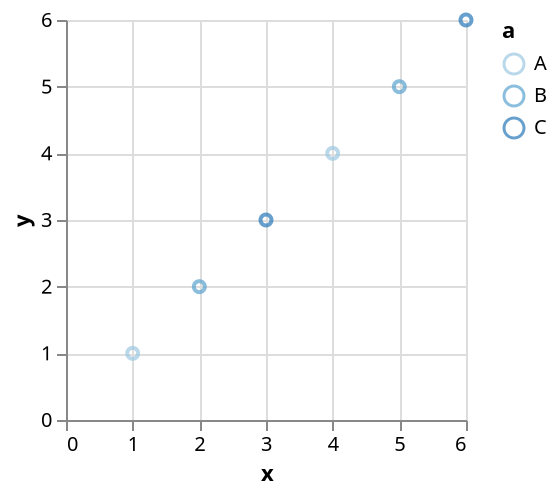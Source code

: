 {
    "$schema": "https://vega.github.io/schema/vega-lite/v2.json",
    "data": {
        "values": [
            {
                "a": "B",
                "x": 2,
                "y": 2
            },
            {
                "a": "A",
                "x": 1,
                "y": 1
            },
            {
                "a": "A",
                "x": 4,
                "y": 4
            },
            {
                "a": "B",
                "x": 5,
                "y": 5
            },
            {
                "a": "C",
                "x": 3,
                "y": 3
            },
            {
                "a": "C",
                "x": 6,
                "y": 6
            }
        ]
    },
    "encoding": {
        "color": {
            "field": "a",
            "type": "ordinal"
        },
        "x": {
            "field": "x",
            "type": "quantitative"
        },
        "y": {
            "field": "y",
            "type": "quantitative"
        }
    },
    "mark": "point"
}